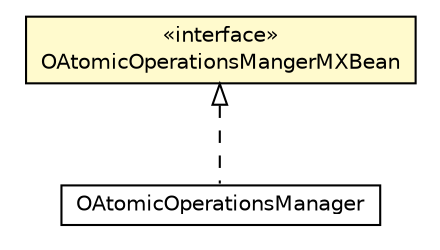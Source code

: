 #!/usr/local/bin/dot
#
# Class diagram 
# Generated by UMLGraph version R5_6-24-gf6e263 (http://www.umlgraph.org/)
#

digraph G {
	edge [fontname="Helvetica",fontsize=10,labelfontname="Helvetica",labelfontsize=10];
	node [fontname="Helvetica",fontsize=10,shape=plaintext];
	nodesep=0.25;
	ranksep=0.5;
	// com.orientechnologies.orient.core.storage.impl.local.paginated.atomicoperations.OAtomicOperationsManager
	c647353 [label=<<table title="com.orientechnologies.orient.core.storage.impl.local.paginated.atomicoperations.OAtomicOperationsManager" border="0" cellborder="1" cellspacing="0" cellpadding="2" port="p" href="./OAtomicOperationsManager.html">
		<tr><td><table border="0" cellspacing="0" cellpadding="1">
<tr><td align="center" balign="center"> OAtomicOperationsManager </td></tr>
		</table></td></tr>
		</table>>, URL="./OAtomicOperationsManager.html", fontname="Helvetica", fontcolor="black", fontsize=10.0];
	// com.orientechnologies.orient.core.storage.impl.local.paginated.atomicoperations.OAtomicOperationsMangerMXBean
	c647354 [label=<<table title="com.orientechnologies.orient.core.storage.impl.local.paginated.atomicoperations.OAtomicOperationsMangerMXBean" border="0" cellborder="1" cellspacing="0" cellpadding="2" port="p" bgcolor="lemonChiffon" href="./OAtomicOperationsMangerMXBean.html">
		<tr><td><table border="0" cellspacing="0" cellpadding="1">
<tr><td align="center" balign="center"> &#171;interface&#187; </td></tr>
<tr><td align="center" balign="center"> OAtomicOperationsMangerMXBean </td></tr>
		</table></td></tr>
		</table>>, URL="./OAtomicOperationsMangerMXBean.html", fontname="Helvetica", fontcolor="black", fontsize=10.0];
	//com.orientechnologies.orient.core.storage.impl.local.paginated.atomicoperations.OAtomicOperationsManager implements com.orientechnologies.orient.core.storage.impl.local.paginated.atomicoperations.OAtomicOperationsMangerMXBean
	c647354:p -> c647353:p [dir=back,arrowtail=empty,style=dashed];
}

